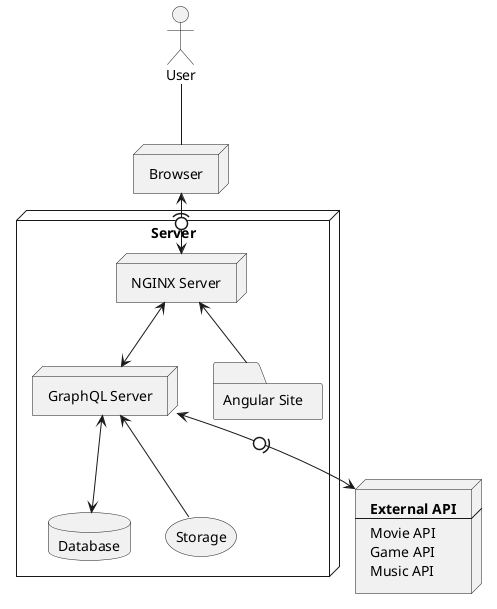 @startuml
actor User
node Browser
node exapi [
<b>External API
----
Movie API
Game API
Music API
]
node Server {
 node "NGINX Server" as nginx
 node "GraphQL Server" as graphql
 folder "Angular Site" as site
 database Database as db
 storage Storage
}
User -- Browser
Browser <-(0-> nginx
nginx <--> graphql
nginx <-- site
graphql <-0)-> exapi
graphql <--> db
graphql <-- Storage
@enduml